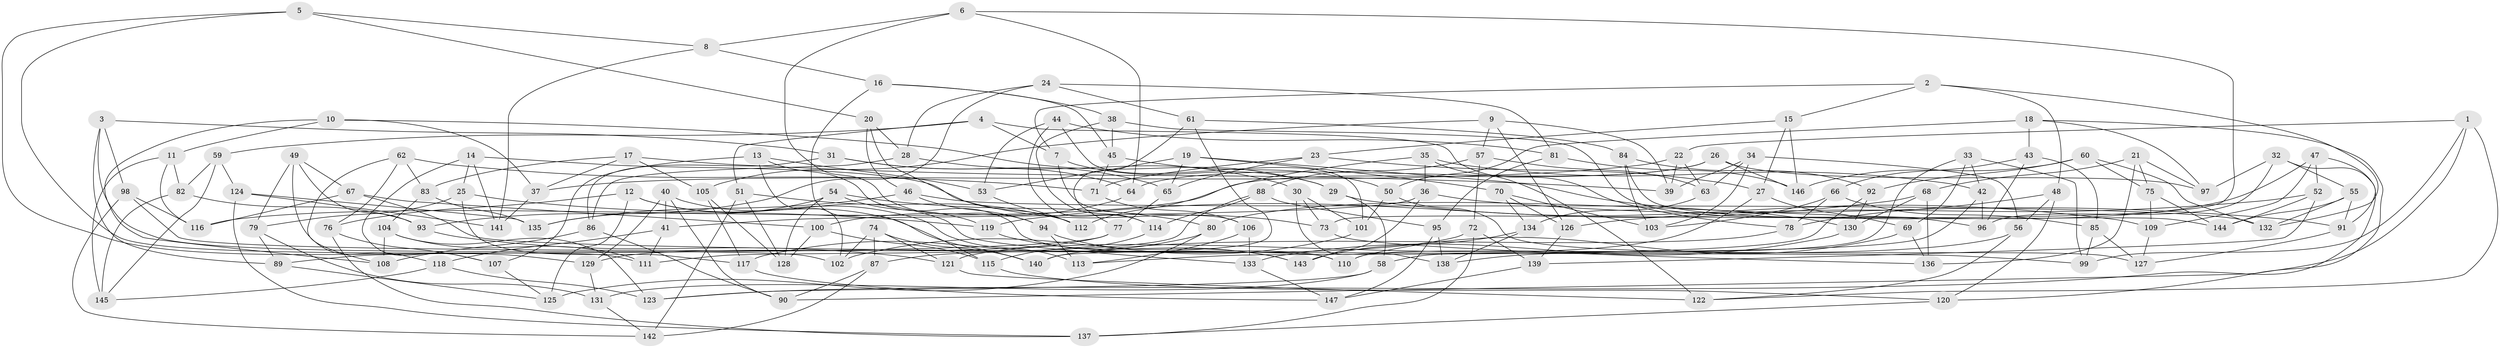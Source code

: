 // coarse degree distribution, {6: 0.273972602739726, 13: 0.0136986301369863, 4: 0.410958904109589, 8: 0.1506849315068493, 12: 0.0273972602739726, 5: 0.0547945205479452, 7: 0.0136986301369863, 10: 0.0273972602739726, 3: 0.0136986301369863, 11: 0.0136986301369863}
// Generated by graph-tools (version 1.1) at 2025/20/03/04/25 18:20:28]
// undirected, 147 vertices, 294 edges
graph export_dot {
graph [start="1"]
  node [color=gray90,style=filled];
  1;
  2;
  3;
  4;
  5;
  6;
  7;
  8;
  9;
  10;
  11;
  12;
  13;
  14;
  15;
  16;
  17;
  18;
  19;
  20;
  21;
  22;
  23;
  24;
  25;
  26;
  27;
  28;
  29;
  30;
  31;
  32;
  33;
  34;
  35;
  36;
  37;
  38;
  39;
  40;
  41;
  42;
  43;
  44;
  45;
  46;
  47;
  48;
  49;
  50;
  51;
  52;
  53;
  54;
  55;
  56;
  57;
  58;
  59;
  60;
  61;
  62;
  63;
  64;
  65;
  66;
  67;
  68;
  69;
  70;
  71;
  72;
  73;
  74;
  75;
  76;
  77;
  78;
  79;
  80;
  81;
  82;
  83;
  84;
  85;
  86;
  87;
  88;
  89;
  90;
  91;
  92;
  93;
  94;
  95;
  96;
  97;
  98;
  99;
  100;
  101;
  102;
  103;
  104;
  105;
  106;
  107;
  108;
  109;
  110;
  111;
  112;
  113;
  114;
  115;
  116;
  117;
  118;
  119;
  120;
  121;
  122;
  123;
  124;
  125;
  126;
  127;
  128;
  129;
  130;
  131;
  132;
  133;
  134;
  135;
  136;
  137;
  138;
  139;
  140;
  141;
  142;
  143;
  144;
  145;
  146;
  147;
  1 -- 99;
  1 -- 90;
  1 -- 22;
  1 -- 122;
  2 -- 15;
  2 -- 48;
  2 -- 132;
  2 -- 7;
  3 -- 98;
  3 -- 89;
  3 -- 102;
  3 -- 31;
  4 -- 7;
  4 -- 78;
  4 -- 59;
  4 -- 51;
  5 -- 129;
  5 -- 111;
  5 -- 20;
  5 -- 8;
  6 -- 64;
  6 -- 73;
  6 -- 8;
  6 -- 94;
  7 -- 106;
  7 -- 29;
  8 -- 16;
  8 -- 141;
  9 -- 126;
  9 -- 57;
  9 -- 105;
  9 -- 39;
  10 -- 11;
  10 -- 108;
  10 -- 29;
  10 -- 37;
  11 -- 82;
  11 -- 116;
  11 -- 145;
  12 -- 76;
  12 -- 140;
  12 -- 125;
  12 -- 113;
  13 -- 53;
  13 -- 102;
  13 -- 107;
  13 -- 110;
  14 -- 141;
  14 -- 25;
  14 -- 73;
  14 -- 107;
  15 -- 27;
  15 -- 23;
  15 -- 146;
  16 -- 45;
  16 -- 115;
  16 -- 38;
  17 -- 37;
  17 -- 83;
  17 -- 105;
  17 -- 39;
  18 -- 50;
  18 -- 43;
  18 -- 120;
  18 -- 97;
  19 -- 130;
  19 -- 70;
  19 -- 65;
  19 -- 53;
  20 -- 46;
  20 -- 28;
  20 -- 112;
  21 -- 68;
  21 -- 97;
  21 -- 136;
  21 -- 75;
  22 -- 37;
  22 -- 63;
  22 -- 39;
  23 -- 65;
  23 -- 27;
  23 -- 71;
  24 -- 61;
  24 -- 81;
  24 -- 93;
  24 -- 28;
  25 -- 79;
  25 -- 117;
  25 -- 119;
  26 -- 116;
  26 -- 64;
  26 -- 146;
  26 -- 97;
  27 -- 121;
  27 -- 69;
  28 -- 30;
  28 -- 86;
  29 -- 109;
  29 -- 58;
  30 -- 138;
  30 -- 101;
  30 -- 73;
  31 -- 64;
  31 -- 65;
  31 -- 86;
  32 -- 55;
  32 -- 97;
  32 -- 123;
  32 -- 96;
  33 -- 42;
  33 -- 69;
  33 -- 99;
  33 -- 110;
  34 -- 103;
  34 -- 56;
  34 -- 63;
  34 -- 39;
  35 -- 122;
  35 -- 42;
  35 -- 112;
  35 -- 36;
  36 -- 91;
  36 -- 41;
  36 -- 143;
  37 -- 141;
  38 -- 114;
  38 -- 96;
  38 -- 45;
  40 -- 129;
  40 -- 90;
  40 -- 133;
  40 -- 41;
  41 -- 111;
  41 -- 118;
  42 -- 58;
  42 -- 96;
  43 -- 66;
  43 -- 96;
  43 -- 85;
  44 -- 53;
  44 -- 101;
  44 -- 81;
  44 -- 114;
  45 -- 50;
  45 -- 71;
  46 -- 94;
  46 -- 132;
  46 -- 135;
  47 -- 80;
  47 -- 91;
  47 -- 109;
  47 -- 52;
  48 -- 120;
  48 -- 78;
  48 -- 56;
  49 -- 79;
  49 -- 93;
  49 -- 67;
  49 -- 118;
  50 -- 127;
  50 -- 101;
  51 -- 142;
  51 -- 112;
  51 -- 128;
  52 -- 144;
  52 -- 139;
  52 -- 126;
  53 -- 112;
  54 -- 119;
  54 -- 135;
  54 -- 80;
  54 -- 128;
  55 -- 132;
  55 -- 144;
  55 -- 91;
  56 -- 138;
  56 -- 122;
  57 -- 88;
  57 -- 72;
  57 -- 63;
  58 -- 123;
  58 -- 131;
  59 -- 124;
  59 -- 82;
  59 -- 145;
  60 -- 75;
  60 -- 92;
  60 -- 146;
  60 -- 132;
  61 -- 77;
  61 -- 84;
  61 -- 140;
  62 -- 83;
  62 -- 108;
  62 -- 71;
  62 -- 76;
  63 -- 134;
  64 -- 100;
  65 -- 77;
  66 -- 85;
  66 -- 78;
  66 -- 103;
  67 -- 100;
  67 -- 116;
  67 -- 99;
  68 -- 136;
  68 -- 130;
  68 -- 119;
  69 -- 136;
  69 -- 110;
  70 -- 134;
  70 -- 126;
  70 -- 103;
  71 -- 106;
  72 -- 137;
  72 -- 139;
  72 -- 87;
  73 -- 136;
  74 -- 140;
  74 -- 102;
  74 -- 87;
  74 -- 121;
  75 -- 109;
  75 -- 144;
  76 -- 137;
  76 -- 107;
  77 -- 129;
  77 -- 89;
  78 -- 140;
  79 -- 131;
  79 -- 89;
  80 -- 125;
  80 -- 117;
  81 -- 95;
  81 -- 146;
  82 -- 93;
  82 -- 145;
  83 -- 135;
  83 -- 104;
  84 -- 92;
  84 -- 103;
  84 -- 144;
  85 -- 127;
  85 -- 99;
  86 -- 90;
  86 -- 108;
  87 -- 90;
  87 -- 142;
  88 -- 111;
  88 -- 114;
  88 -- 95;
  89 -- 125;
  91 -- 127;
  92 -- 130;
  92 -- 113;
  93 -- 121;
  94 -- 113;
  94 -- 143;
  95 -- 138;
  95 -- 147;
  98 -- 110;
  98 -- 116;
  98 -- 142;
  100 -- 128;
  100 -- 115;
  101 -- 102;
  104 -- 111;
  104 -- 108;
  104 -- 123;
  105 -- 128;
  105 -- 117;
  106 -- 113;
  106 -- 133;
  107 -- 125;
  109 -- 127;
  114 -- 115;
  115 -- 120;
  117 -- 147;
  118 -- 123;
  118 -- 145;
  119 -- 143;
  120 -- 137;
  121 -- 122;
  124 -- 135;
  124 -- 141;
  124 -- 137;
  126 -- 139;
  129 -- 131;
  130 -- 133;
  131 -- 142;
  133 -- 147;
  134 -- 143;
  134 -- 138;
  139 -- 147;
}
